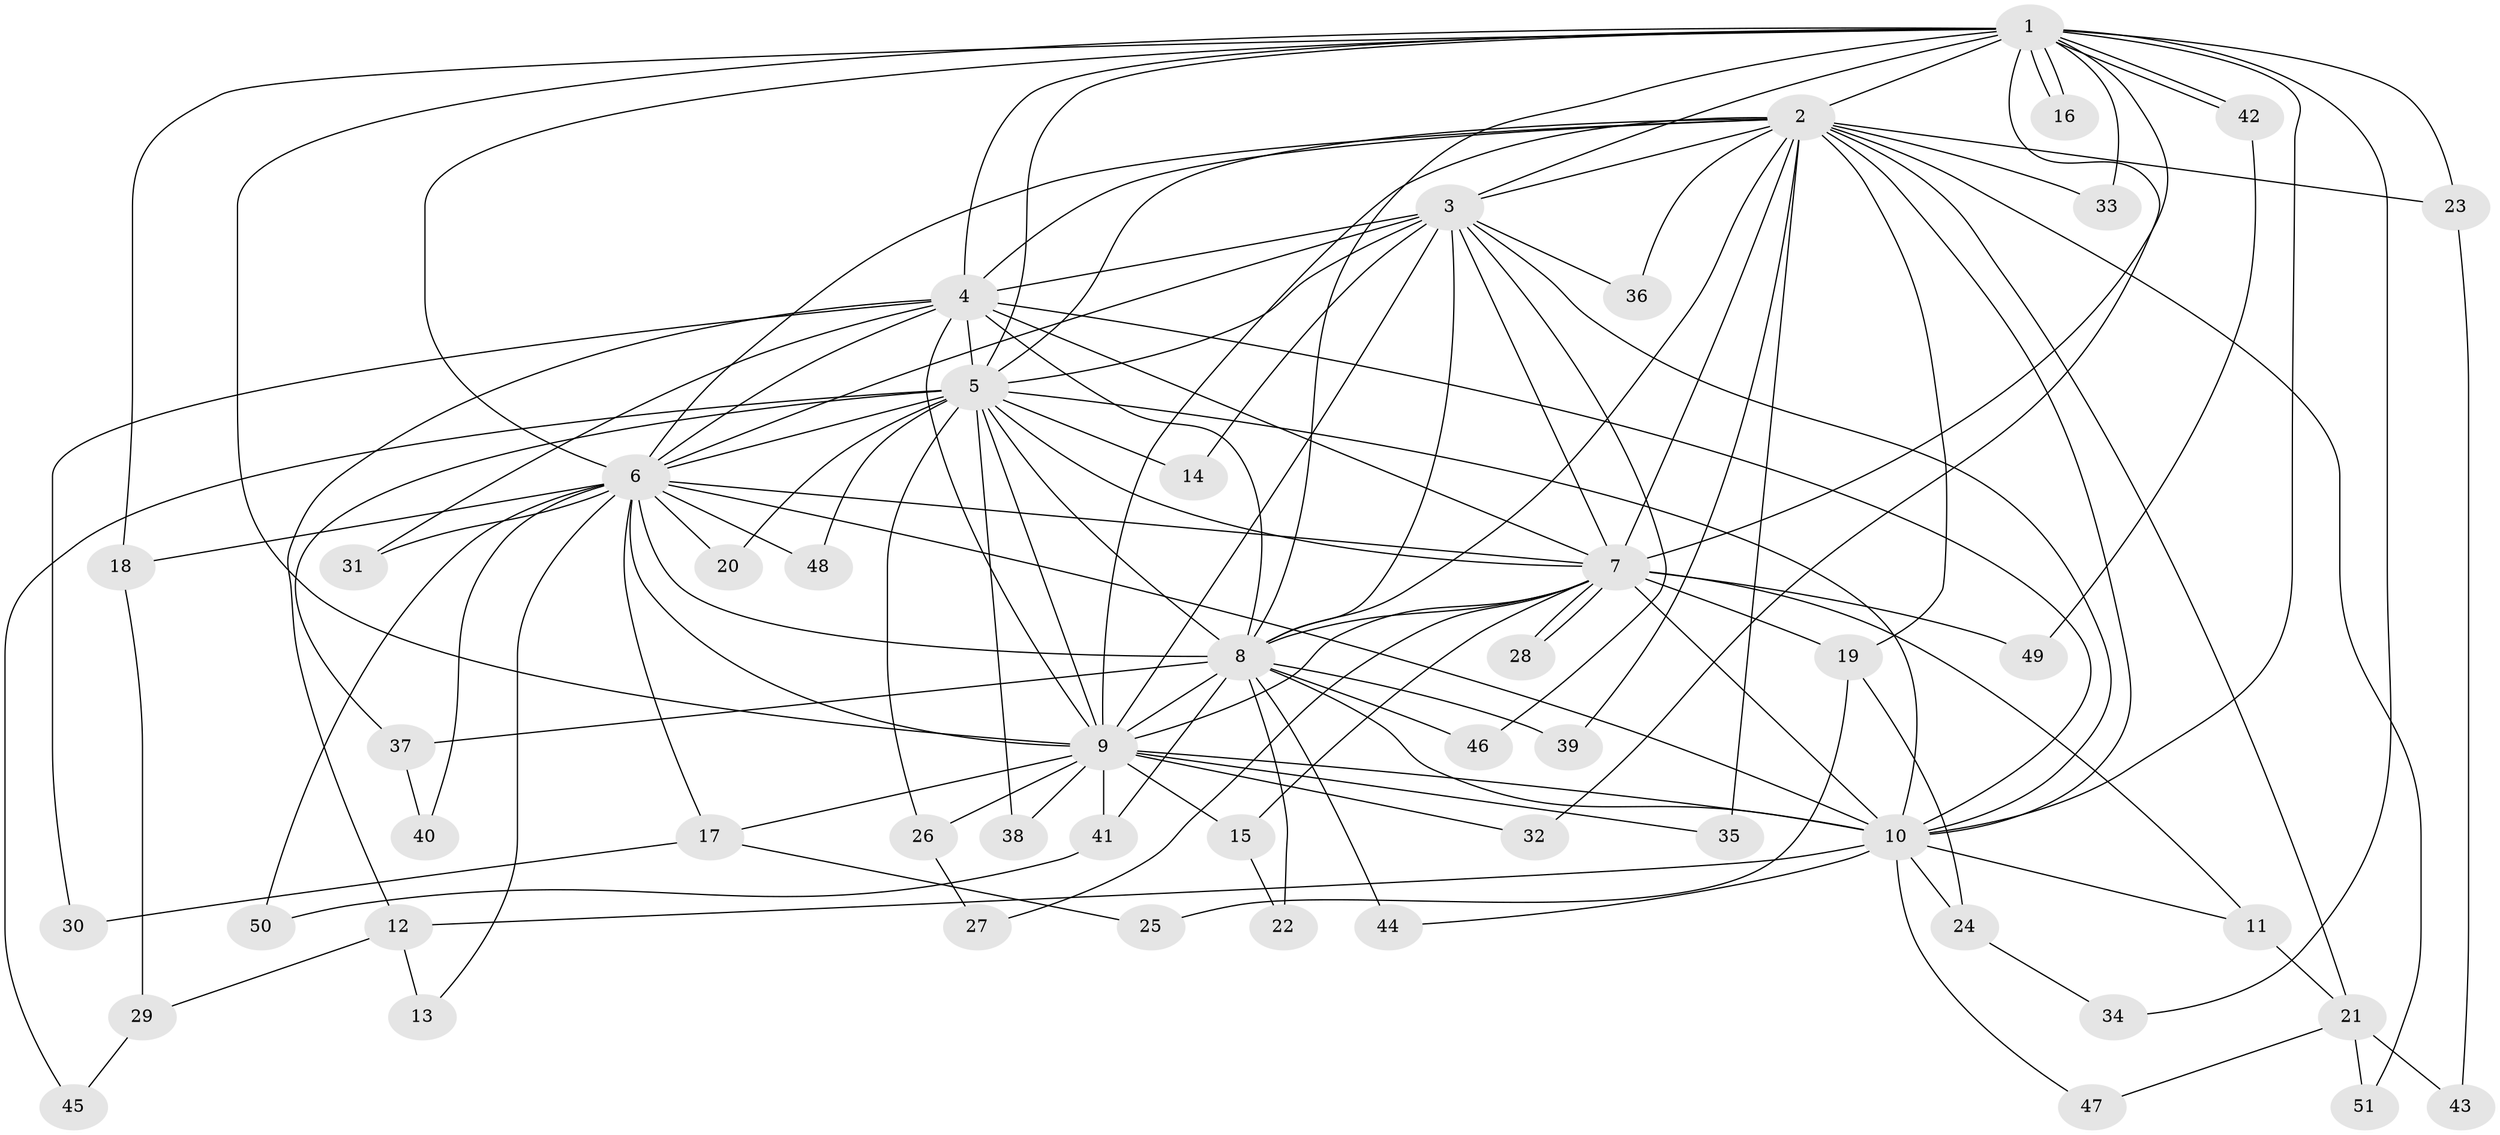 // coarse degree distribution, {15: 0.06060606060606061, 10: 0.06060606060606061, 12: 0.030303030303030304, 13: 0.06060606060606061, 17: 0.030303030303030304, 14: 0.030303030303030304, 6: 0.030303030303030304, 4: 0.09090909090909091, 3: 0.24242424242424243, 2: 0.3333333333333333, 1: 0.030303030303030304}
// Generated by graph-tools (version 1.1) at 2025/51/02/27/25 19:51:52]
// undirected, 51 vertices, 127 edges
graph export_dot {
graph [start="1"]
  node [color=gray90,style=filled];
  1;
  2;
  3;
  4;
  5;
  6;
  7;
  8;
  9;
  10;
  11;
  12;
  13;
  14;
  15;
  16;
  17;
  18;
  19;
  20;
  21;
  22;
  23;
  24;
  25;
  26;
  27;
  28;
  29;
  30;
  31;
  32;
  33;
  34;
  35;
  36;
  37;
  38;
  39;
  40;
  41;
  42;
  43;
  44;
  45;
  46;
  47;
  48;
  49;
  50;
  51;
  1 -- 2;
  1 -- 3;
  1 -- 4;
  1 -- 5;
  1 -- 6;
  1 -- 7;
  1 -- 8;
  1 -- 9;
  1 -- 10;
  1 -- 16;
  1 -- 16;
  1 -- 18;
  1 -- 23;
  1 -- 32;
  1 -- 33;
  1 -- 34;
  1 -- 42;
  1 -- 42;
  2 -- 3;
  2 -- 4;
  2 -- 5;
  2 -- 6;
  2 -- 7;
  2 -- 8;
  2 -- 9;
  2 -- 10;
  2 -- 19;
  2 -- 21;
  2 -- 23;
  2 -- 33;
  2 -- 35;
  2 -- 36;
  2 -- 39;
  2 -- 51;
  3 -- 4;
  3 -- 5;
  3 -- 6;
  3 -- 7;
  3 -- 8;
  3 -- 9;
  3 -- 10;
  3 -- 14;
  3 -- 36;
  3 -- 46;
  4 -- 5;
  4 -- 6;
  4 -- 7;
  4 -- 8;
  4 -- 9;
  4 -- 10;
  4 -- 12;
  4 -- 30;
  4 -- 31;
  5 -- 6;
  5 -- 7;
  5 -- 8;
  5 -- 9;
  5 -- 10;
  5 -- 14;
  5 -- 20;
  5 -- 26;
  5 -- 37;
  5 -- 38;
  5 -- 45;
  5 -- 48;
  6 -- 7;
  6 -- 8;
  6 -- 9;
  6 -- 10;
  6 -- 13;
  6 -- 17;
  6 -- 18;
  6 -- 20;
  6 -- 31;
  6 -- 40;
  6 -- 48;
  6 -- 50;
  7 -- 8;
  7 -- 9;
  7 -- 10;
  7 -- 11;
  7 -- 15;
  7 -- 19;
  7 -- 27;
  7 -- 28;
  7 -- 28;
  7 -- 49;
  8 -- 9;
  8 -- 10;
  8 -- 22;
  8 -- 37;
  8 -- 39;
  8 -- 41;
  8 -- 44;
  8 -- 46;
  9 -- 10;
  9 -- 15;
  9 -- 17;
  9 -- 26;
  9 -- 32;
  9 -- 35;
  9 -- 38;
  9 -- 41;
  10 -- 11;
  10 -- 12;
  10 -- 24;
  10 -- 44;
  10 -- 47;
  11 -- 21;
  12 -- 13;
  12 -- 29;
  15 -- 22;
  17 -- 25;
  17 -- 30;
  18 -- 29;
  19 -- 24;
  19 -- 25;
  21 -- 43;
  21 -- 47;
  21 -- 51;
  23 -- 43;
  24 -- 34;
  26 -- 27;
  29 -- 45;
  37 -- 40;
  41 -- 50;
  42 -- 49;
}
